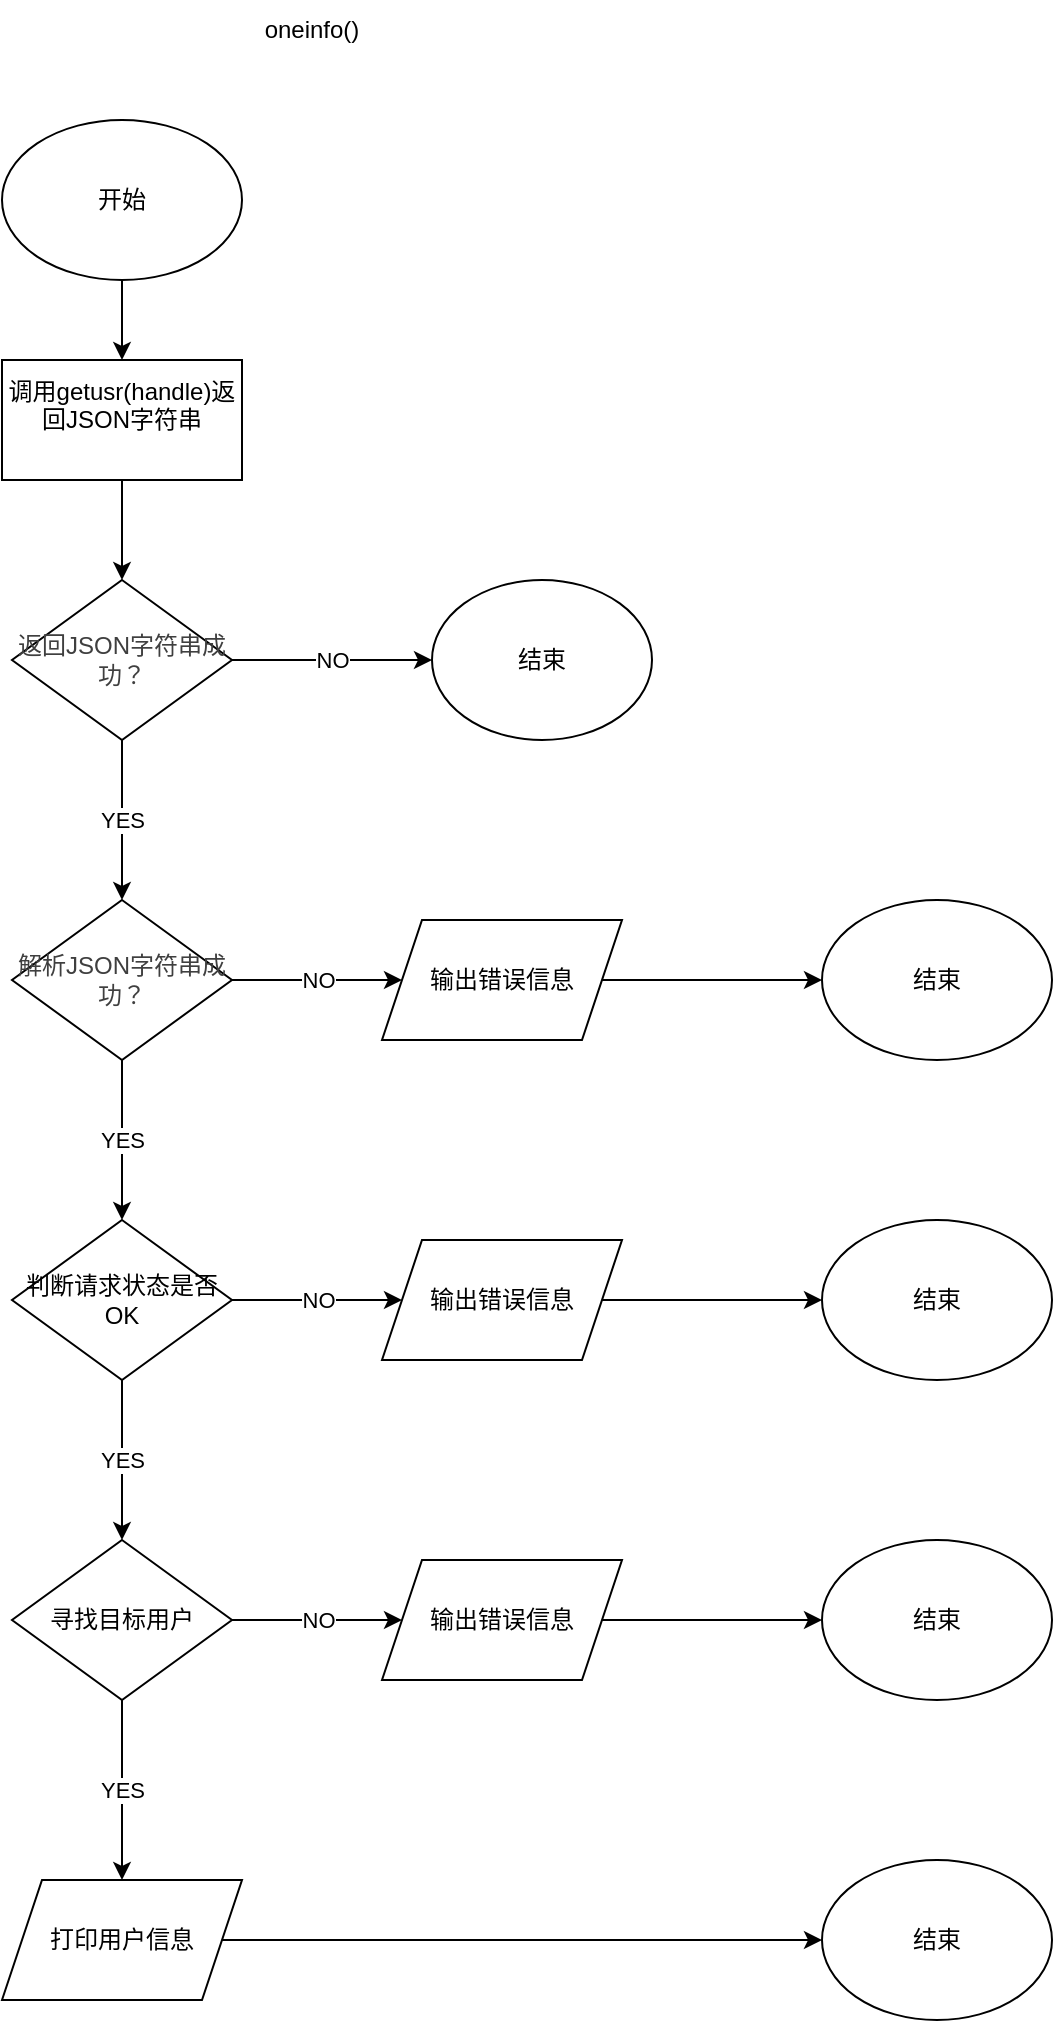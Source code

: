 <mxfile>
    <diagram id="7eoo4aYiaDOpYlYoABXq" name="第 1 页">
        <mxGraphModel dx="666" dy="767" grid="1" gridSize="10" guides="1" tooltips="1" connect="1" arrows="1" fold="1" page="1" pageScale="1" pageWidth="827" pageHeight="1169" math="0" shadow="0">
            <root>
                <mxCell id="0"/>
                <mxCell id="1" parent="0"/>
                <mxCell id="5" value="" style="edgeStyle=none;html=1;" parent="1" source="2" edge="1">
                    <mxGeometry relative="1" as="geometry">
                        <mxPoint x="175" y="600" as="targetPoint"/>
                    </mxGeometry>
                </mxCell>
                <mxCell id="2" value="开始" style="ellipse;whiteSpace=wrap;html=1;" parent="1" vertex="1">
                    <mxGeometry x="115" y="480" width="120" height="80" as="geometry"/>
                </mxCell>
                <mxCell id="3" value="oneinfo()" style="text;html=1;align=center;verticalAlign=middle;whiteSpace=wrap;rounded=0;" parent="1" vertex="1">
                    <mxGeometry x="240" y="420" width="60" height="30" as="geometry"/>
                </mxCell>
                <mxCell id="7" value="NO" style="edgeStyle=none;html=1;" parent="1" target="6" edge="1">
                    <mxGeometry relative="1" as="geometry">
                        <mxPoint x="230" y="750" as="sourcePoint"/>
                        <mxPoint as="offset"/>
                    </mxGeometry>
                </mxCell>
                <mxCell id="6" value="结束" style="ellipse;whiteSpace=wrap;html=1;" parent="1" vertex="1">
                    <mxGeometry x="330" y="710" width="110" height="80" as="geometry"/>
                </mxCell>
                <mxCell id="12" value="YES" style="edgeStyle=none;html=1;" parent="1" source="8" target="11" edge="1">
                    <mxGeometry relative="1" as="geometry"/>
                </mxCell>
                <mxCell id="8" value="&lt;span style=&quot;color: rgb(63, 63, 63);&quot;&gt;返回JSON字符串成功？&lt;/span&gt;" style="rhombus;whiteSpace=wrap;html=1;" parent="1" vertex="1">
                    <mxGeometry x="120" y="710" width="110" height="80" as="geometry"/>
                </mxCell>
                <mxCell id="10" value="" style="edgeStyle=none;html=1;" parent="1" source="9" target="8" edge="1">
                    <mxGeometry relative="1" as="geometry"/>
                </mxCell>
                <mxCell id="9" value="&lt;span style=&quot;color: rgb(0, 0, 0);&quot;&gt;调用getusr(handle&lt;/span&gt;&lt;span style=&quot;background-color: transparent;&quot;&gt;)返回JSON字符串&lt;br&gt;&lt;br&gt;&lt;/span&gt;" style="rounded=0;whiteSpace=wrap;html=1;" parent="1" vertex="1">
                    <mxGeometry x="115" y="600" width="120" height="60" as="geometry"/>
                </mxCell>
                <mxCell id="14" value="NO" style="edgeStyle=none;html=1;" parent="1" source="11" target="13" edge="1">
                    <mxGeometry relative="1" as="geometry"/>
                </mxCell>
                <mxCell id="18" value="YES" style="edgeStyle=none;html=1;" parent="1" source="11" target="17" edge="1">
                    <mxGeometry relative="1" as="geometry"/>
                </mxCell>
                <mxCell id="11" value="&lt;span style=&quot;color: rgb(63, 63, 63);&quot;&gt;解析JSON字符串成功？&lt;/span&gt;" style="rhombus;whiteSpace=wrap;html=1;" parent="1" vertex="1">
                    <mxGeometry x="120" y="870" width="110" height="80" as="geometry"/>
                </mxCell>
                <mxCell id="16" value="" style="edgeStyle=none;html=1;" parent="1" source="13" target="15" edge="1">
                    <mxGeometry relative="1" as="geometry"/>
                </mxCell>
                <mxCell id="13" value="输出错误信息" style="shape=parallelogram;perimeter=parallelogramPerimeter;whiteSpace=wrap;html=1;fixedSize=1;" parent="1" vertex="1">
                    <mxGeometry x="305" y="880" width="120" height="60" as="geometry"/>
                </mxCell>
                <mxCell id="15" value="结束" style="ellipse;whiteSpace=wrap;html=1;" parent="1" vertex="1">
                    <mxGeometry x="525" y="870" width="115" height="80" as="geometry"/>
                </mxCell>
                <mxCell id="24" value="YES" style="edgeStyle=none;html=1;" parent="1" source="17" target="23" edge="1">
                    <mxGeometry relative="1" as="geometry"/>
                </mxCell>
                <mxCell id="17" value="判断请求状态是否OK" style="rhombus;whiteSpace=wrap;html=1;" parent="1" vertex="1">
                    <mxGeometry x="120" y="1030" width="110" height="80" as="geometry"/>
                </mxCell>
                <mxCell id="19" value="NO" style="edgeStyle=none;html=1;" parent="1" target="21" edge="1">
                    <mxGeometry relative="1" as="geometry">
                        <mxPoint x="230" y="1070" as="sourcePoint"/>
                    </mxGeometry>
                </mxCell>
                <mxCell id="20" value="" style="edgeStyle=none;html=1;" parent="1" source="21" target="22" edge="1">
                    <mxGeometry relative="1" as="geometry"/>
                </mxCell>
                <mxCell id="21" value="输出错误信息" style="shape=parallelogram;perimeter=parallelogramPerimeter;whiteSpace=wrap;html=1;fixedSize=1;" parent="1" vertex="1">
                    <mxGeometry x="305" y="1040" width="120" height="60" as="geometry"/>
                </mxCell>
                <mxCell id="22" value="结束" style="ellipse;whiteSpace=wrap;html=1;" parent="1" vertex="1">
                    <mxGeometry x="525" y="1030" width="115" height="80" as="geometry"/>
                </mxCell>
                <mxCell id="30" value="YES" style="edgeStyle=none;html=1;" parent="1" source="23" target="29" edge="1">
                    <mxGeometry relative="1" as="geometry"/>
                </mxCell>
                <mxCell id="23" value="寻找目标用户" style="rhombus;whiteSpace=wrap;html=1;" parent="1" vertex="1">
                    <mxGeometry x="120" y="1190" width="110" height="80" as="geometry"/>
                </mxCell>
                <mxCell id="25" value="NO" style="edgeStyle=none;html=1;" parent="1" target="27" edge="1">
                    <mxGeometry relative="1" as="geometry">
                        <mxPoint x="230" y="1230" as="sourcePoint"/>
                    </mxGeometry>
                </mxCell>
                <mxCell id="26" value="" style="edgeStyle=none;html=1;" parent="1" source="27" target="28" edge="1">
                    <mxGeometry relative="1" as="geometry"/>
                </mxCell>
                <mxCell id="27" value="输出错误信息" style="shape=parallelogram;perimeter=parallelogramPerimeter;whiteSpace=wrap;html=1;fixedSize=1;" parent="1" vertex="1">
                    <mxGeometry x="305" y="1200" width="120" height="60" as="geometry"/>
                </mxCell>
                <mxCell id="28" value="结束" style="ellipse;whiteSpace=wrap;html=1;" parent="1" vertex="1">
                    <mxGeometry x="525" y="1190" width="115" height="80" as="geometry"/>
                </mxCell>
                <mxCell id="32" value="" style="edgeStyle=none;html=1;" parent="1" source="29" target="31" edge="1">
                    <mxGeometry relative="1" as="geometry"/>
                </mxCell>
                <mxCell id="29" value="打印用户信息" style="shape=parallelogram;perimeter=parallelogramPerimeter;whiteSpace=wrap;html=1;fixedSize=1;" parent="1" vertex="1">
                    <mxGeometry x="115" y="1360" width="120" height="60" as="geometry"/>
                </mxCell>
                <mxCell id="31" value="结束" style="ellipse;whiteSpace=wrap;html=1;" parent="1" vertex="1">
                    <mxGeometry x="525" y="1350" width="115" height="80" as="geometry"/>
                </mxCell>
            </root>
        </mxGraphModel>
    </diagram>
</mxfile>